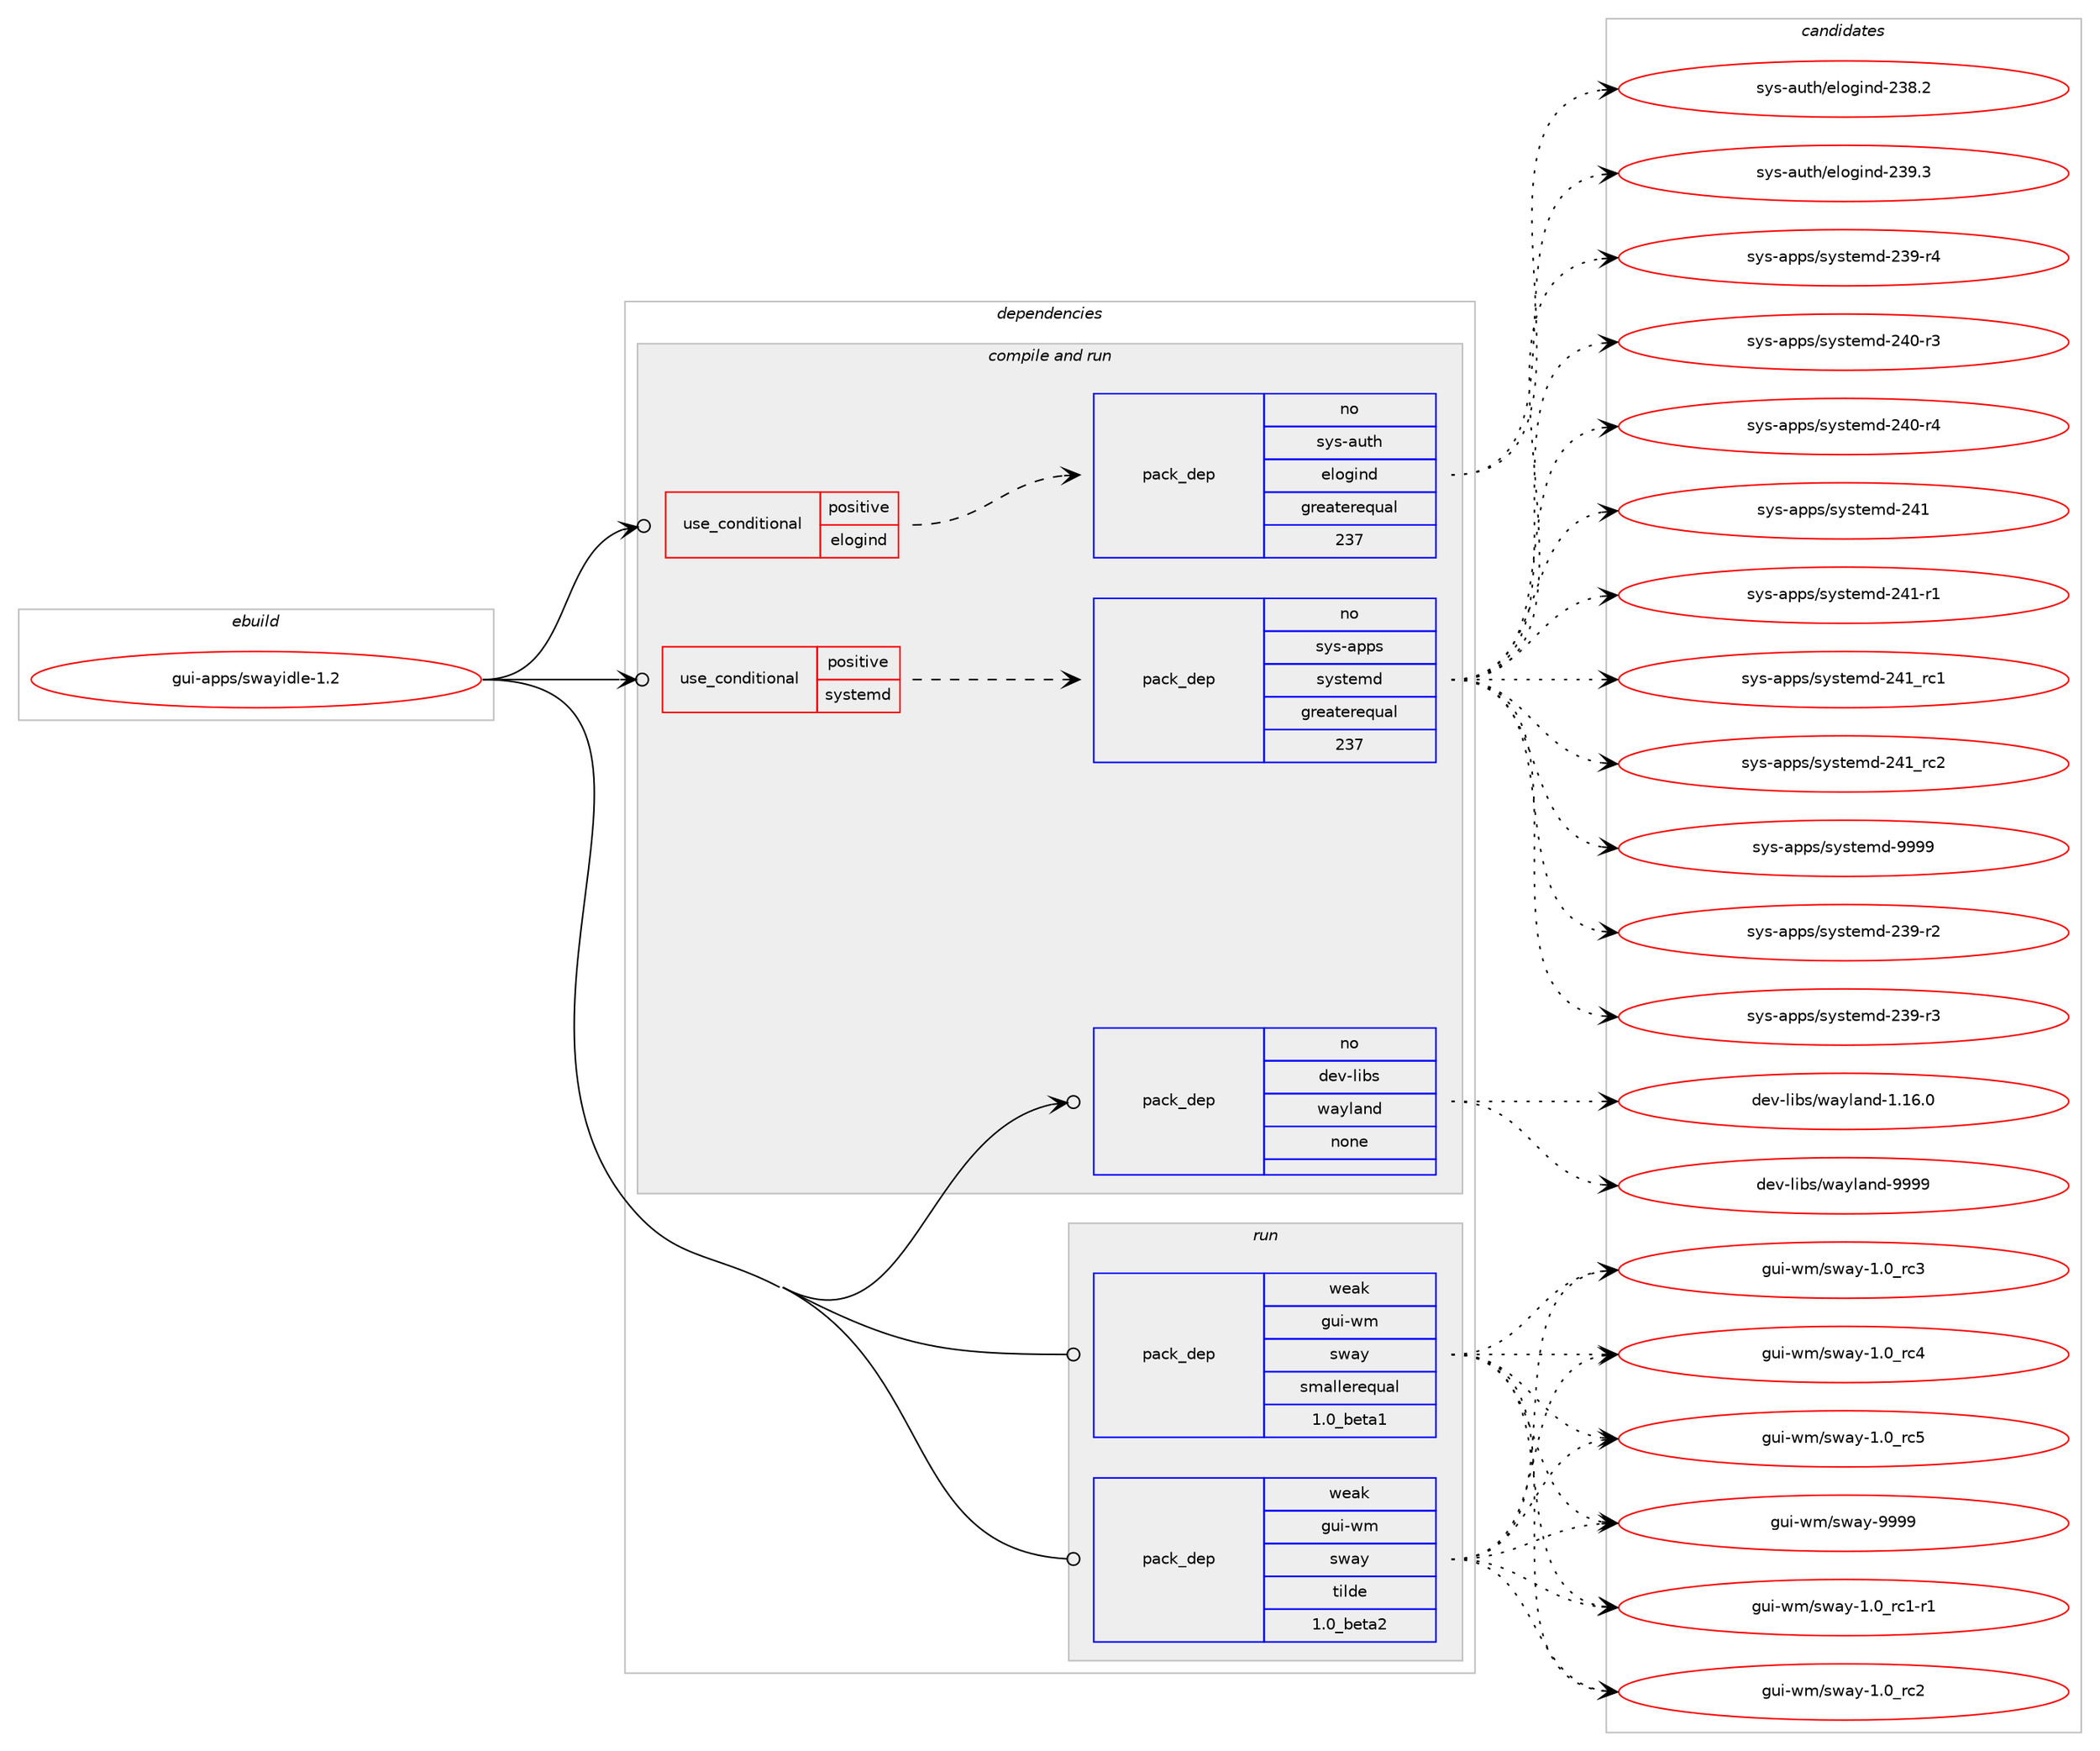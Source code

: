 digraph prolog {

# *************
# Graph options
# *************

newrank=true;
concentrate=true;
compound=true;
graph [rankdir=LR,fontname=Helvetica,fontsize=10,ranksep=1.5];#, ranksep=2.5, nodesep=0.2];
edge  [arrowhead=vee];
node  [fontname=Helvetica,fontsize=10];

# **********
# The ebuild
# **********

subgraph cluster_leftcol {
color=gray;
rank=same;
label=<<i>ebuild</i>>;
id [label="gui-apps/swayidle-1.2", color=red, width=4, href="../gui-apps/swayidle-1.2.svg"];
}

# ****************
# The dependencies
# ****************

subgraph cluster_midcol {
color=gray;
label=<<i>dependencies</i>>;
subgraph cluster_compile {
fillcolor="#eeeeee";
style=filled;
label=<<i>compile</i>>;
}
subgraph cluster_compileandrun {
fillcolor="#eeeeee";
style=filled;
label=<<i>compile and run</i>>;
subgraph cond428400 {
dependency1569913 [label=<<TABLE BORDER="0" CELLBORDER="1" CELLSPACING="0" CELLPADDING="4"><TR><TD ROWSPAN="3" CELLPADDING="10">use_conditional</TD></TR><TR><TD>positive</TD></TR><TR><TD>elogind</TD></TR></TABLE>>, shape=none, color=red];
subgraph pack1117224 {
dependency1569914 [label=<<TABLE BORDER="0" CELLBORDER="1" CELLSPACING="0" CELLPADDING="4" WIDTH="220"><TR><TD ROWSPAN="6" CELLPADDING="30">pack_dep</TD></TR><TR><TD WIDTH="110">no</TD></TR><TR><TD>sys-auth</TD></TR><TR><TD>elogind</TD></TR><TR><TD>greaterequal</TD></TR><TR><TD>237</TD></TR></TABLE>>, shape=none, color=blue];
}
dependency1569913:e -> dependency1569914:w [weight=20,style="dashed",arrowhead="vee"];
}
id:e -> dependency1569913:w [weight=20,style="solid",arrowhead="odotvee"];
subgraph cond428401 {
dependency1569915 [label=<<TABLE BORDER="0" CELLBORDER="1" CELLSPACING="0" CELLPADDING="4"><TR><TD ROWSPAN="3" CELLPADDING="10">use_conditional</TD></TR><TR><TD>positive</TD></TR><TR><TD>systemd</TD></TR></TABLE>>, shape=none, color=red];
subgraph pack1117225 {
dependency1569916 [label=<<TABLE BORDER="0" CELLBORDER="1" CELLSPACING="0" CELLPADDING="4" WIDTH="220"><TR><TD ROWSPAN="6" CELLPADDING="30">pack_dep</TD></TR><TR><TD WIDTH="110">no</TD></TR><TR><TD>sys-apps</TD></TR><TR><TD>systemd</TD></TR><TR><TD>greaterequal</TD></TR><TR><TD>237</TD></TR></TABLE>>, shape=none, color=blue];
}
dependency1569915:e -> dependency1569916:w [weight=20,style="dashed",arrowhead="vee"];
}
id:e -> dependency1569915:w [weight=20,style="solid",arrowhead="odotvee"];
subgraph pack1117226 {
dependency1569917 [label=<<TABLE BORDER="0" CELLBORDER="1" CELLSPACING="0" CELLPADDING="4" WIDTH="220"><TR><TD ROWSPAN="6" CELLPADDING="30">pack_dep</TD></TR><TR><TD WIDTH="110">no</TD></TR><TR><TD>dev-libs</TD></TR><TR><TD>wayland</TD></TR><TR><TD>none</TD></TR><TR><TD></TD></TR></TABLE>>, shape=none, color=blue];
}
id:e -> dependency1569917:w [weight=20,style="solid",arrowhead="odotvee"];
}
subgraph cluster_run {
fillcolor="#eeeeee";
style=filled;
label=<<i>run</i>>;
subgraph pack1117227 {
dependency1569918 [label=<<TABLE BORDER="0" CELLBORDER="1" CELLSPACING="0" CELLPADDING="4" WIDTH="220"><TR><TD ROWSPAN="6" CELLPADDING="30">pack_dep</TD></TR><TR><TD WIDTH="110">weak</TD></TR><TR><TD>gui-wm</TD></TR><TR><TD>sway</TD></TR><TR><TD>smallerequal</TD></TR><TR><TD>1.0_beta1</TD></TR></TABLE>>, shape=none, color=blue];
}
id:e -> dependency1569918:w [weight=20,style="solid",arrowhead="odot"];
subgraph pack1117228 {
dependency1569919 [label=<<TABLE BORDER="0" CELLBORDER="1" CELLSPACING="0" CELLPADDING="4" WIDTH="220"><TR><TD ROWSPAN="6" CELLPADDING="30">pack_dep</TD></TR><TR><TD WIDTH="110">weak</TD></TR><TR><TD>gui-wm</TD></TR><TR><TD>sway</TD></TR><TR><TD>tilde</TD></TR><TR><TD>1.0_beta2</TD></TR></TABLE>>, shape=none, color=blue];
}
id:e -> dependency1569919:w [weight=20,style="solid",arrowhead="odot"];
}
}

# **************
# The candidates
# **************

subgraph cluster_choices {
rank=same;
color=gray;
label=<<i>candidates</i>>;

subgraph choice1117224 {
color=black;
nodesep=1;
choice115121115459711711610447101108111103105110100455051564650 [label="sys-auth/elogind-238.2", color=red, width=4,href="../sys-auth/elogind-238.2.svg"];
choice115121115459711711610447101108111103105110100455051574651 [label="sys-auth/elogind-239.3", color=red, width=4,href="../sys-auth/elogind-239.3.svg"];
dependency1569914:e -> choice115121115459711711610447101108111103105110100455051564650:w [style=dotted,weight="100"];
dependency1569914:e -> choice115121115459711711610447101108111103105110100455051574651:w [style=dotted,weight="100"];
}
subgraph choice1117225 {
color=black;
nodesep=1;
choice115121115459711211211547115121115116101109100455051574511450 [label="sys-apps/systemd-239-r2", color=red, width=4,href="../sys-apps/systemd-239-r2.svg"];
choice115121115459711211211547115121115116101109100455051574511451 [label="sys-apps/systemd-239-r3", color=red, width=4,href="../sys-apps/systemd-239-r3.svg"];
choice115121115459711211211547115121115116101109100455051574511452 [label="sys-apps/systemd-239-r4", color=red, width=4,href="../sys-apps/systemd-239-r4.svg"];
choice115121115459711211211547115121115116101109100455052484511451 [label="sys-apps/systemd-240-r3", color=red, width=4,href="../sys-apps/systemd-240-r3.svg"];
choice115121115459711211211547115121115116101109100455052484511452 [label="sys-apps/systemd-240-r4", color=red, width=4,href="../sys-apps/systemd-240-r4.svg"];
choice11512111545971121121154711512111511610110910045505249 [label="sys-apps/systemd-241", color=red, width=4,href="../sys-apps/systemd-241.svg"];
choice115121115459711211211547115121115116101109100455052494511449 [label="sys-apps/systemd-241-r1", color=red, width=4,href="../sys-apps/systemd-241-r1.svg"];
choice11512111545971121121154711512111511610110910045505249951149949 [label="sys-apps/systemd-241_rc1", color=red, width=4,href="../sys-apps/systemd-241_rc1.svg"];
choice11512111545971121121154711512111511610110910045505249951149950 [label="sys-apps/systemd-241_rc2", color=red, width=4,href="../sys-apps/systemd-241_rc2.svg"];
choice1151211154597112112115471151211151161011091004557575757 [label="sys-apps/systemd-9999", color=red, width=4,href="../sys-apps/systemd-9999.svg"];
dependency1569916:e -> choice115121115459711211211547115121115116101109100455051574511450:w [style=dotted,weight="100"];
dependency1569916:e -> choice115121115459711211211547115121115116101109100455051574511451:w [style=dotted,weight="100"];
dependency1569916:e -> choice115121115459711211211547115121115116101109100455051574511452:w [style=dotted,weight="100"];
dependency1569916:e -> choice115121115459711211211547115121115116101109100455052484511451:w [style=dotted,weight="100"];
dependency1569916:e -> choice115121115459711211211547115121115116101109100455052484511452:w [style=dotted,weight="100"];
dependency1569916:e -> choice11512111545971121121154711512111511610110910045505249:w [style=dotted,weight="100"];
dependency1569916:e -> choice115121115459711211211547115121115116101109100455052494511449:w [style=dotted,weight="100"];
dependency1569916:e -> choice11512111545971121121154711512111511610110910045505249951149949:w [style=dotted,weight="100"];
dependency1569916:e -> choice11512111545971121121154711512111511610110910045505249951149950:w [style=dotted,weight="100"];
dependency1569916:e -> choice1151211154597112112115471151211151161011091004557575757:w [style=dotted,weight="100"];
}
subgraph choice1117226 {
color=black;
nodesep=1;
choice100101118451081059811547119971211089711010045494649544648 [label="dev-libs/wayland-1.16.0", color=red, width=4,href="../dev-libs/wayland-1.16.0.svg"];
choice10010111845108105981154711997121108971101004557575757 [label="dev-libs/wayland-9999", color=red, width=4,href="../dev-libs/wayland-9999.svg"];
dependency1569917:e -> choice100101118451081059811547119971211089711010045494649544648:w [style=dotted,weight="100"];
dependency1569917:e -> choice10010111845108105981154711997121108971101004557575757:w [style=dotted,weight="100"];
}
subgraph choice1117227 {
color=black;
nodesep=1;
choice103117105451191094711511997121454946489511499494511449 [label="gui-wm/sway-1.0_rc1-r1", color=red, width=4,href="../gui-wm/sway-1.0_rc1-r1.svg"];
choice10311710545119109471151199712145494648951149950 [label="gui-wm/sway-1.0_rc2", color=red, width=4,href="../gui-wm/sway-1.0_rc2.svg"];
choice10311710545119109471151199712145494648951149951 [label="gui-wm/sway-1.0_rc3", color=red, width=4,href="../gui-wm/sway-1.0_rc3.svg"];
choice10311710545119109471151199712145494648951149952 [label="gui-wm/sway-1.0_rc4", color=red, width=4,href="../gui-wm/sway-1.0_rc4.svg"];
choice10311710545119109471151199712145494648951149953 [label="gui-wm/sway-1.0_rc5", color=red, width=4,href="../gui-wm/sway-1.0_rc5.svg"];
choice1031171054511910947115119971214557575757 [label="gui-wm/sway-9999", color=red, width=4,href="../gui-wm/sway-9999.svg"];
dependency1569918:e -> choice103117105451191094711511997121454946489511499494511449:w [style=dotted,weight="100"];
dependency1569918:e -> choice10311710545119109471151199712145494648951149950:w [style=dotted,weight="100"];
dependency1569918:e -> choice10311710545119109471151199712145494648951149951:w [style=dotted,weight="100"];
dependency1569918:e -> choice10311710545119109471151199712145494648951149952:w [style=dotted,weight="100"];
dependency1569918:e -> choice10311710545119109471151199712145494648951149953:w [style=dotted,weight="100"];
dependency1569918:e -> choice1031171054511910947115119971214557575757:w [style=dotted,weight="100"];
}
subgraph choice1117228 {
color=black;
nodesep=1;
choice103117105451191094711511997121454946489511499494511449 [label="gui-wm/sway-1.0_rc1-r1", color=red, width=4,href="../gui-wm/sway-1.0_rc1-r1.svg"];
choice10311710545119109471151199712145494648951149950 [label="gui-wm/sway-1.0_rc2", color=red, width=4,href="../gui-wm/sway-1.0_rc2.svg"];
choice10311710545119109471151199712145494648951149951 [label="gui-wm/sway-1.0_rc3", color=red, width=4,href="../gui-wm/sway-1.0_rc3.svg"];
choice10311710545119109471151199712145494648951149952 [label="gui-wm/sway-1.0_rc4", color=red, width=4,href="../gui-wm/sway-1.0_rc4.svg"];
choice10311710545119109471151199712145494648951149953 [label="gui-wm/sway-1.0_rc5", color=red, width=4,href="../gui-wm/sway-1.0_rc5.svg"];
choice1031171054511910947115119971214557575757 [label="gui-wm/sway-9999", color=red, width=4,href="../gui-wm/sway-9999.svg"];
dependency1569919:e -> choice103117105451191094711511997121454946489511499494511449:w [style=dotted,weight="100"];
dependency1569919:e -> choice10311710545119109471151199712145494648951149950:w [style=dotted,weight="100"];
dependency1569919:e -> choice10311710545119109471151199712145494648951149951:w [style=dotted,weight="100"];
dependency1569919:e -> choice10311710545119109471151199712145494648951149952:w [style=dotted,weight="100"];
dependency1569919:e -> choice10311710545119109471151199712145494648951149953:w [style=dotted,weight="100"];
dependency1569919:e -> choice1031171054511910947115119971214557575757:w [style=dotted,weight="100"];
}
}

}
